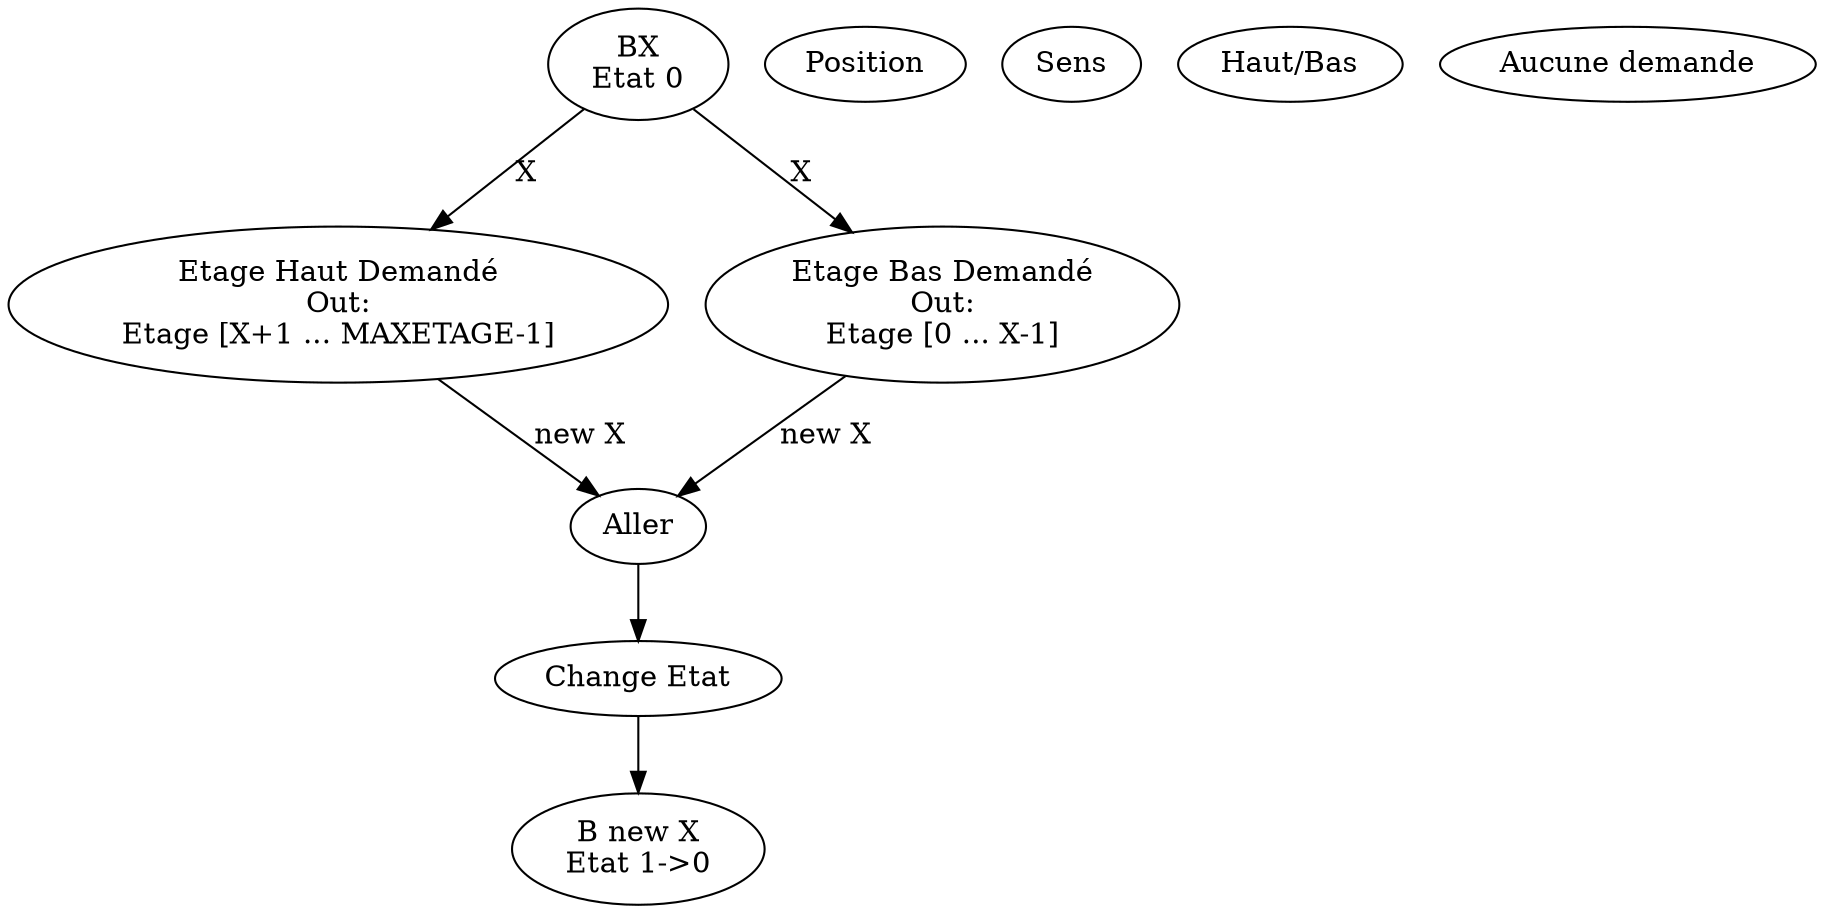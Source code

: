 // digraph G {
// "0\nEtat initial" -> "1\nBande noire" [label="N"]
// "0\nEtat initial" -> "0\nEtat initial" [label="B"]
// "1\nBande noire" -> "1\nBande noire" [label="N"]
// "Après\n1 = b. N" -> "Après\n1 = b. N" [label="B"]
// "0\nEtat initial" -> "Après\n1 = b. N" [label="B"]
// }

digraph A {
"BX\nEtat 0" -> {"Etage Haut Demandé\nOut:\nEtage \[X+1 ... MAXETAGE-1\]" "Etage Bas Demandé\nOut:\nEtage \[0 ... X-1\]"} [label="X"]
{"Etage Haut Demandé\nOut:\nEtage \[X+1 ... MAXETAGE-1\]" "Etage Bas Demandé\nOut:\nEtage \[0 ... X-1\]"} -> "Aller" [label="new X"]
"Aller" -> "Change Etat" -> "B new X\nEtat 1->0"
"Position"
"Sens"
"Haut/Bas"
"Aucune demande"
}
